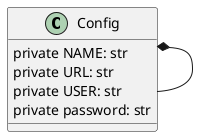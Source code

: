 @startuml patron de diseno Singleton

class Config{

    private NAME: str
    private URL: str
    private USER: str
    private password: str
}

Config *-d- Config


@endplant